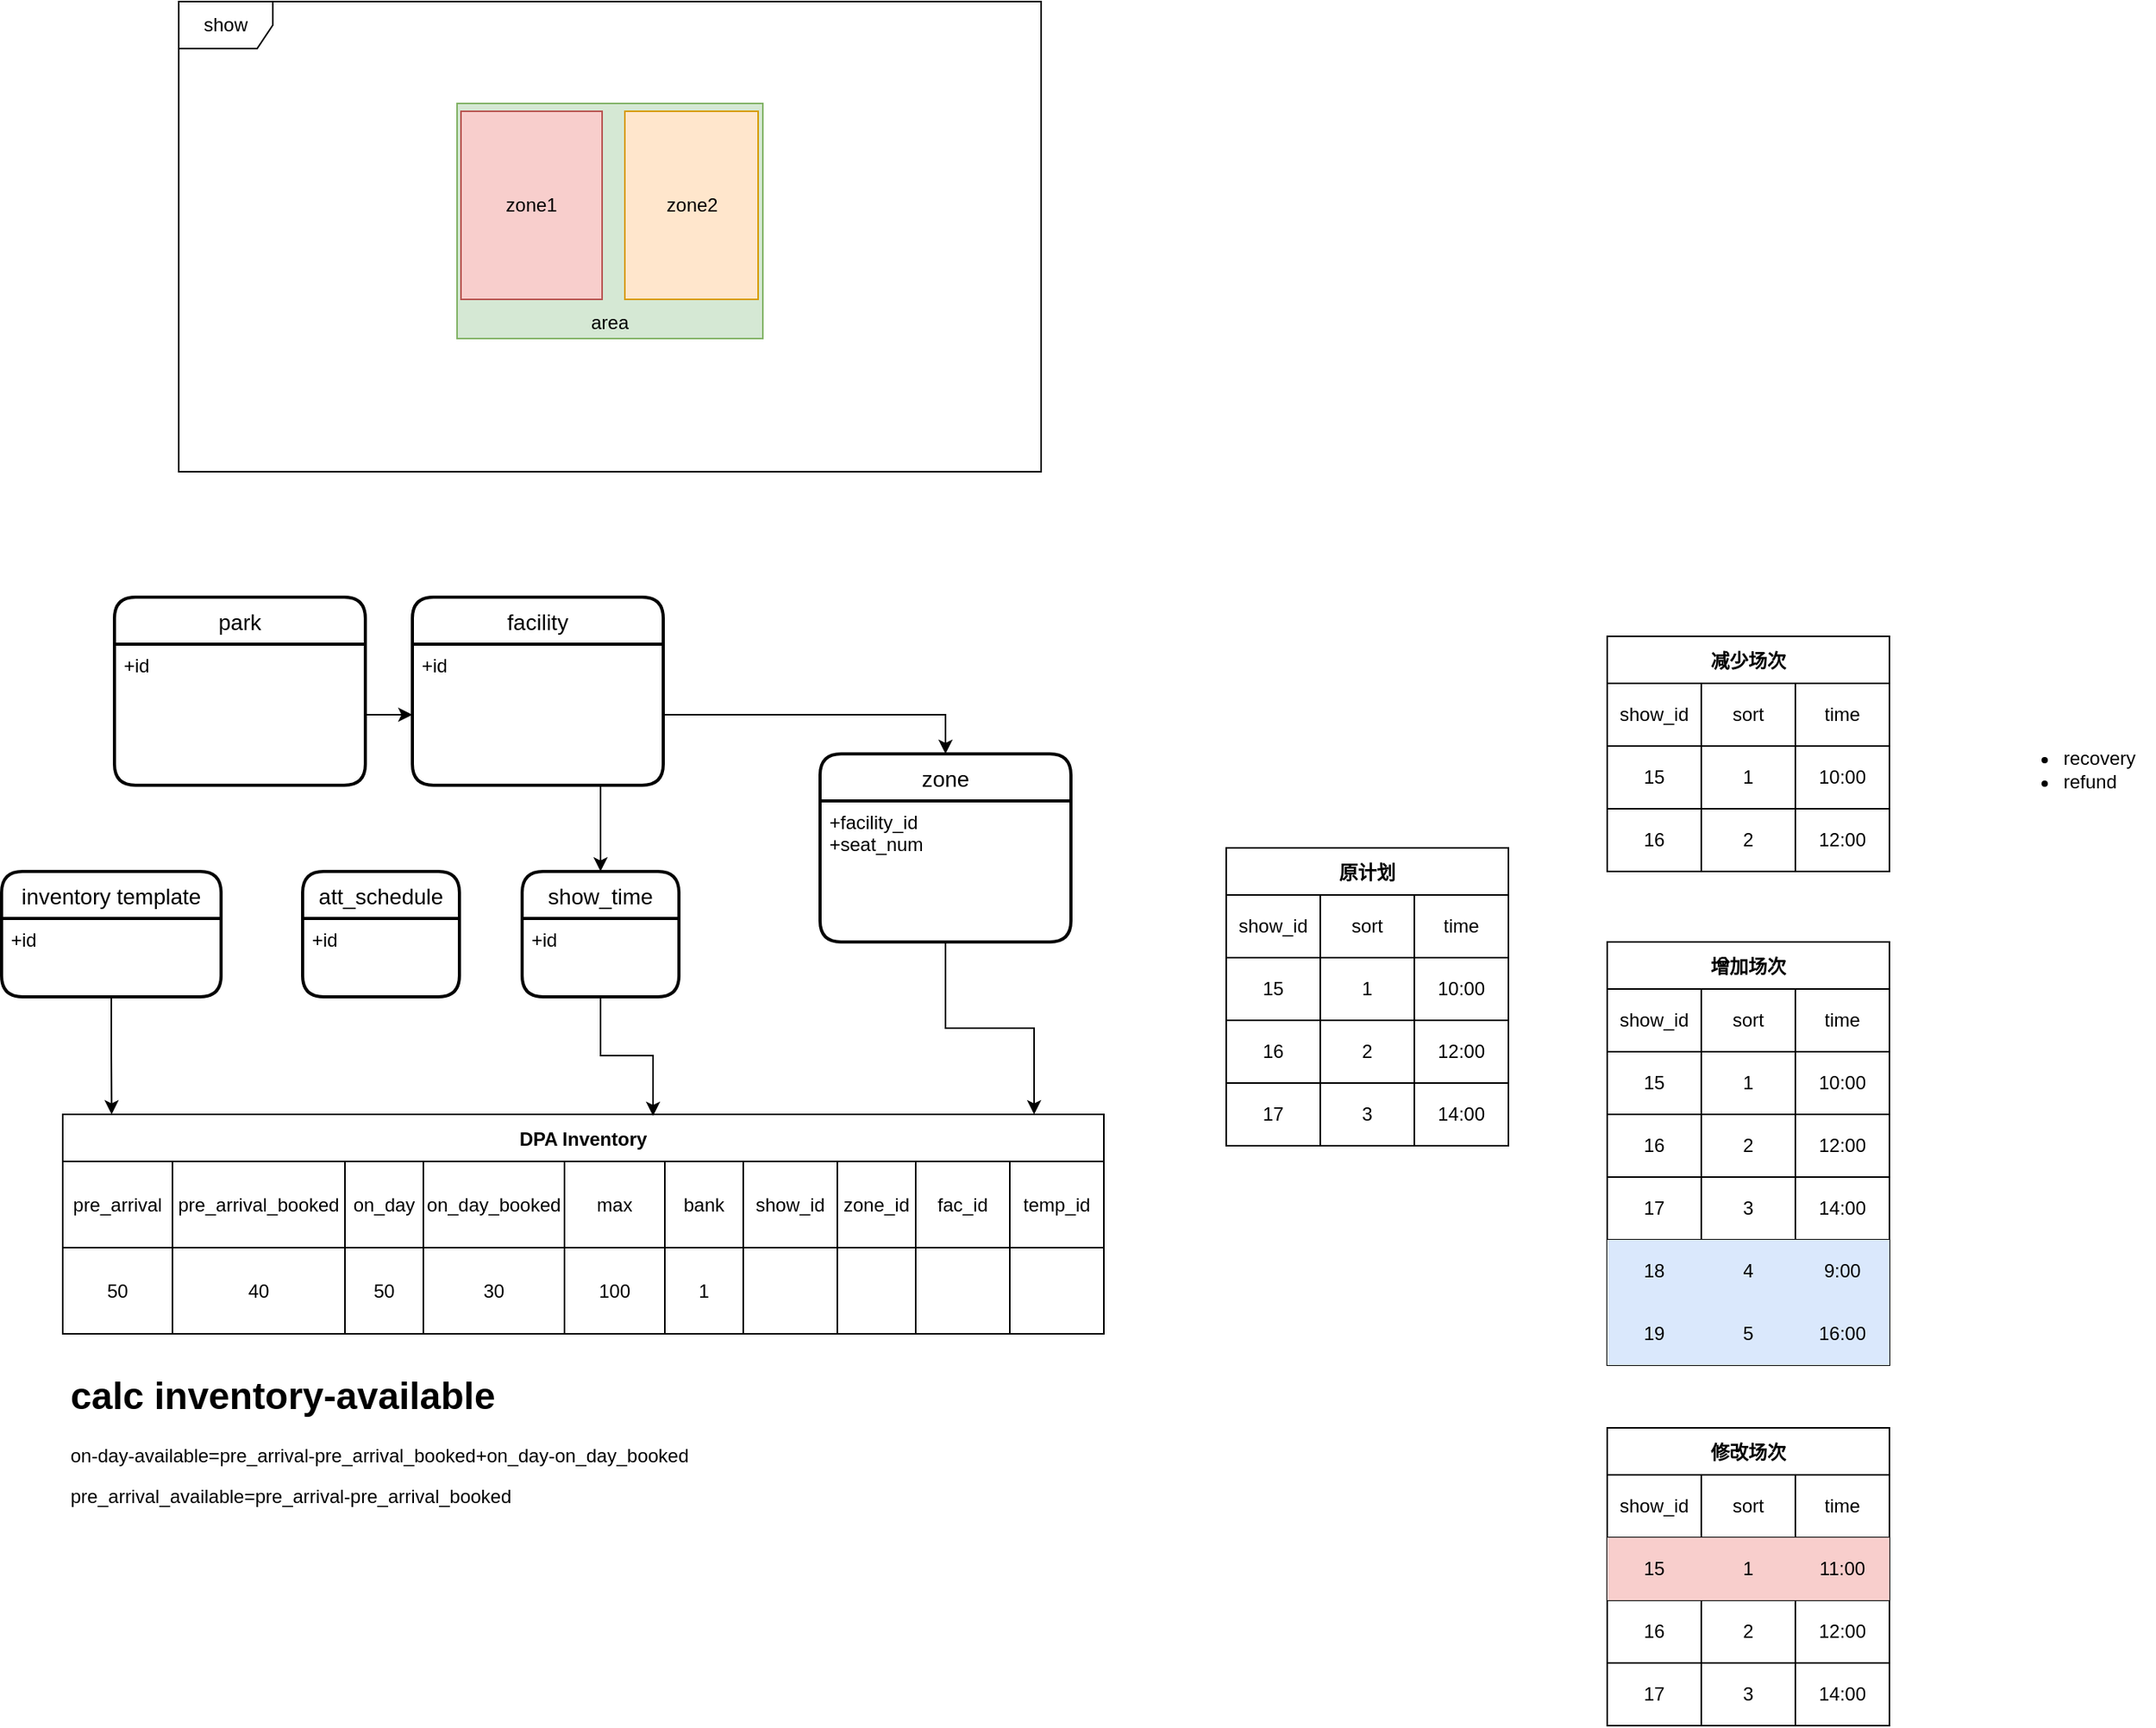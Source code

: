 <mxfile version="20.6.2" type="github">
  <diagram id="qnAYHWkGqjJaZW_h_Cl6" name="第 1 页">
    <mxGraphModel dx="1298" dy="724" grid="1" gridSize="10" guides="1" tooltips="1" connect="1" arrows="1" fold="1" page="1" pageScale="1" pageWidth="827" pageHeight="1169" math="0" shadow="0">
      <root>
        <mxCell id="0" />
        <mxCell id="1" parent="0" />
        <mxCell id="093m5_2xSW1rwAm4586A-8" value="show" style="shape=umlFrame;whiteSpace=wrap;html=1;" parent="1" vertex="1">
          <mxGeometry x="150" y="40" width="550" height="300" as="geometry" />
        </mxCell>
        <mxCell id="093m5_2xSW1rwAm4586A-12" value="" style="rounded=0;whiteSpace=wrap;html=1;fillColor=#d5e8d4;strokeColor=#82b366;" parent="1" vertex="1">
          <mxGeometry x="327.5" y="105" width="195" height="150" as="geometry" />
        </mxCell>
        <mxCell id="093m5_2xSW1rwAm4586A-13" value="zone1" style="rounded=0;whiteSpace=wrap;html=1;fillColor=#f8cecc;strokeColor=#b85450;" parent="1" vertex="1">
          <mxGeometry x="330" y="110" width="90" height="120" as="geometry" />
        </mxCell>
        <mxCell id="093m5_2xSW1rwAm4586A-14" value="zone2" style="rounded=0;whiteSpace=wrap;html=1;fillColor=#ffe6cc;strokeColor=#d79b00;" parent="1" vertex="1">
          <mxGeometry x="434.5" y="110" width="85" height="120" as="geometry" />
        </mxCell>
        <mxCell id="093m5_2xSW1rwAm4586A-15" value="area" style="text;html=1;strokeColor=none;fillColor=none;align=center;verticalAlign=middle;whiteSpace=wrap;rounded=0;" parent="1" vertex="1">
          <mxGeometry x="395" y="230" width="60" height="30" as="geometry" />
        </mxCell>
        <mxCell id="093m5_2xSW1rwAm4586A-16" value="zone" style="swimlane;childLayout=stackLayout;horizontal=1;startSize=30;horizontalStack=0;rounded=1;fontSize=14;fontStyle=0;strokeWidth=2;resizeParent=0;resizeLast=1;shadow=0;dashed=0;align=center;" parent="1" vertex="1">
          <mxGeometry x="559" y="520" width="160" height="120" as="geometry" />
        </mxCell>
        <mxCell id="093m5_2xSW1rwAm4586A-17" value="+facility_id&#xa;+seat_num" style="align=left;strokeColor=none;fillColor=none;spacingLeft=4;fontSize=12;verticalAlign=top;resizable=0;rotatable=0;part=1;" parent="093m5_2xSW1rwAm4586A-16" vertex="1">
          <mxGeometry y="30" width="160" height="90" as="geometry" />
        </mxCell>
        <mxCell id="093m5_2xSW1rwAm4586A-44" value="DPA Inventory" style="shape=table;startSize=30;container=1;collapsible=0;childLayout=tableLayout;fontStyle=1;align=center;" parent="1" vertex="1">
          <mxGeometry x="76" y="750" width="664" height="140" as="geometry" />
        </mxCell>
        <mxCell id="093m5_2xSW1rwAm4586A-45" value="" style="shape=tableRow;horizontal=0;startSize=0;swimlaneHead=0;swimlaneBody=0;top=0;left=0;bottom=0;right=0;collapsible=0;dropTarget=0;fillColor=none;points=[[0,0.5],[1,0.5]];portConstraint=eastwest;" parent="093m5_2xSW1rwAm4586A-44" vertex="1">
          <mxGeometry y="30" width="664" height="55" as="geometry" />
        </mxCell>
        <mxCell id="093m5_2xSW1rwAm4586A-46" value="pre_arrival" style="shape=partialRectangle;html=1;whiteSpace=wrap;connectable=0;fillColor=none;top=0;left=0;bottom=0;right=0;overflow=hidden;" parent="093m5_2xSW1rwAm4586A-45" vertex="1">
          <mxGeometry width="70" height="55" as="geometry">
            <mxRectangle width="70" height="55" as="alternateBounds" />
          </mxGeometry>
        </mxCell>
        <mxCell id="093m5_2xSW1rwAm4586A-74" value="pre_arrival_booked" style="shape=partialRectangle;html=1;whiteSpace=wrap;connectable=0;fillColor=none;top=0;left=0;bottom=0;right=0;overflow=hidden;" parent="093m5_2xSW1rwAm4586A-45" vertex="1">
          <mxGeometry x="70" width="110" height="55" as="geometry">
            <mxRectangle width="110" height="55" as="alternateBounds" />
          </mxGeometry>
        </mxCell>
        <mxCell id="093m5_2xSW1rwAm4586A-47" value="on_day" style="shape=partialRectangle;html=1;whiteSpace=wrap;connectable=0;fillColor=none;top=0;left=0;bottom=0;right=0;overflow=hidden;" parent="093m5_2xSW1rwAm4586A-45" vertex="1">
          <mxGeometry x="180" width="50" height="55" as="geometry">
            <mxRectangle width="50" height="55" as="alternateBounds" />
          </mxGeometry>
        </mxCell>
        <mxCell id="093m5_2xSW1rwAm4586A-76" value="on_day_booked" style="shape=partialRectangle;html=1;whiteSpace=wrap;connectable=0;fillColor=none;top=0;left=0;bottom=0;right=0;overflow=hidden;" parent="093m5_2xSW1rwAm4586A-45" vertex="1">
          <mxGeometry x="230" width="90" height="55" as="geometry">
            <mxRectangle width="90" height="55" as="alternateBounds" />
          </mxGeometry>
        </mxCell>
        <mxCell id="093m5_2xSW1rwAm4586A-78" value="max" style="shape=partialRectangle;html=1;whiteSpace=wrap;connectable=0;fillColor=none;top=0;left=0;bottom=0;right=0;overflow=hidden;" parent="093m5_2xSW1rwAm4586A-45" vertex="1">
          <mxGeometry x="320" width="64" height="55" as="geometry">
            <mxRectangle width="64" height="55" as="alternateBounds" />
          </mxGeometry>
        </mxCell>
        <mxCell id="093m5_2xSW1rwAm4586A-48" value="bank" style="shape=partialRectangle;html=1;whiteSpace=wrap;connectable=0;fillColor=none;top=0;left=0;bottom=0;right=0;overflow=hidden;" parent="093m5_2xSW1rwAm4586A-45" vertex="1">
          <mxGeometry x="384" width="50" height="55" as="geometry">
            <mxRectangle width="50" height="55" as="alternateBounds" />
          </mxGeometry>
        </mxCell>
        <mxCell id="3si14ry6umVApPdq2mn3-1" value="show_id" style="shape=partialRectangle;html=1;whiteSpace=wrap;connectable=0;fillColor=none;top=0;left=0;bottom=0;right=0;overflow=hidden;" vertex="1" parent="093m5_2xSW1rwAm4586A-45">
          <mxGeometry x="434" width="60" height="55" as="geometry">
            <mxRectangle width="60" height="55" as="alternateBounds" />
          </mxGeometry>
        </mxCell>
        <mxCell id="3si14ry6umVApPdq2mn3-3" value="zone_id" style="shape=partialRectangle;html=1;whiteSpace=wrap;connectable=0;fillColor=none;top=0;left=0;bottom=0;right=0;overflow=hidden;" vertex="1" parent="093m5_2xSW1rwAm4586A-45">
          <mxGeometry x="494" width="50" height="55" as="geometry">
            <mxRectangle width="50" height="55" as="alternateBounds" />
          </mxGeometry>
        </mxCell>
        <mxCell id="3si14ry6umVApPdq2mn3-9" value="fac_id" style="shape=partialRectangle;html=1;whiteSpace=wrap;connectable=0;fillColor=none;top=0;left=0;bottom=0;right=0;overflow=hidden;" vertex="1" parent="093m5_2xSW1rwAm4586A-45">
          <mxGeometry x="544" width="60" height="55" as="geometry">
            <mxRectangle width="60" height="55" as="alternateBounds" />
          </mxGeometry>
        </mxCell>
        <mxCell id="3si14ry6umVApPdq2mn3-13" value="temp_id" style="shape=partialRectangle;html=1;whiteSpace=wrap;connectable=0;fillColor=none;top=0;left=0;bottom=0;right=0;overflow=hidden;" vertex="1" parent="093m5_2xSW1rwAm4586A-45">
          <mxGeometry x="604" width="60" height="55" as="geometry">
            <mxRectangle width="60" height="55" as="alternateBounds" />
          </mxGeometry>
        </mxCell>
        <mxCell id="093m5_2xSW1rwAm4586A-49" value="" style="shape=tableRow;horizontal=0;startSize=0;swimlaneHead=0;swimlaneBody=0;top=0;left=0;bottom=0;right=0;collapsible=0;dropTarget=0;fillColor=none;points=[[0,0.5],[1,0.5]];portConstraint=eastwest;" parent="093m5_2xSW1rwAm4586A-44" vertex="1">
          <mxGeometry y="85" width="664" height="55" as="geometry" />
        </mxCell>
        <mxCell id="093m5_2xSW1rwAm4586A-50" value="50" style="shape=partialRectangle;html=1;whiteSpace=wrap;connectable=0;fillColor=none;top=0;left=0;bottom=0;right=0;overflow=hidden;" parent="093m5_2xSW1rwAm4586A-49" vertex="1">
          <mxGeometry width="70" height="55" as="geometry">
            <mxRectangle width="70" height="55" as="alternateBounds" />
          </mxGeometry>
        </mxCell>
        <mxCell id="093m5_2xSW1rwAm4586A-75" value="40" style="shape=partialRectangle;html=1;whiteSpace=wrap;connectable=0;fillColor=none;top=0;left=0;bottom=0;right=0;overflow=hidden;" parent="093m5_2xSW1rwAm4586A-49" vertex="1">
          <mxGeometry x="70" width="110" height="55" as="geometry">
            <mxRectangle width="110" height="55" as="alternateBounds" />
          </mxGeometry>
        </mxCell>
        <mxCell id="093m5_2xSW1rwAm4586A-51" value="50" style="shape=partialRectangle;html=1;whiteSpace=wrap;connectable=0;fillColor=none;top=0;left=0;bottom=0;right=0;overflow=hidden;" parent="093m5_2xSW1rwAm4586A-49" vertex="1">
          <mxGeometry x="180" width="50" height="55" as="geometry">
            <mxRectangle width="50" height="55" as="alternateBounds" />
          </mxGeometry>
        </mxCell>
        <mxCell id="093m5_2xSW1rwAm4586A-77" value="30" style="shape=partialRectangle;html=1;whiteSpace=wrap;connectable=0;fillColor=none;top=0;left=0;bottom=0;right=0;overflow=hidden;" parent="093m5_2xSW1rwAm4586A-49" vertex="1">
          <mxGeometry x="230" width="90" height="55" as="geometry">
            <mxRectangle width="90" height="55" as="alternateBounds" />
          </mxGeometry>
        </mxCell>
        <mxCell id="093m5_2xSW1rwAm4586A-79" value="100" style="shape=partialRectangle;html=1;whiteSpace=wrap;connectable=0;fillColor=none;top=0;left=0;bottom=0;right=0;overflow=hidden;" parent="093m5_2xSW1rwAm4586A-49" vertex="1">
          <mxGeometry x="320" width="64" height="55" as="geometry">
            <mxRectangle width="64" height="55" as="alternateBounds" />
          </mxGeometry>
        </mxCell>
        <mxCell id="093m5_2xSW1rwAm4586A-52" value="1" style="shape=partialRectangle;html=1;whiteSpace=wrap;connectable=0;fillColor=none;top=0;left=0;bottom=0;right=0;overflow=hidden;" parent="093m5_2xSW1rwAm4586A-49" vertex="1">
          <mxGeometry x="384" width="50" height="55" as="geometry">
            <mxRectangle width="50" height="55" as="alternateBounds" />
          </mxGeometry>
        </mxCell>
        <mxCell id="3si14ry6umVApPdq2mn3-2" style="shape=partialRectangle;html=1;whiteSpace=wrap;connectable=0;fillColor=none;top=0;left=0;bottom=0;right=0;overflow=hidden;" vertex="1" parent="093m5_2xSW1rwAm4586A-49">
          <mxGeometry x="434" width="60" height="55" as="geometry">
            <mxRectangle width="60" height="55" as="alternateBounds" />
          </mxGeometry>
        </mxCell>
        <mxCell id="3si14ry6umVApPdq2mn3-4" style="shape=partialRectangle;html=1;whiteSpace=wrap;connectable=0;fillColor=none;top=0;left=0;bottom=0;right=0;overflow=hidden;" vertex="1" parent="093m5_2xSW1rwAm4586A-49">
          <mxGeometry x="494" width="50" height="55" as="geometry">
            <mxRectangle width="50" height="55" as="alternateBounds" />
          </mxGeometry>
        </mxCell>
        <mxCell id="3si14ry6umVApPdq2mn3-10" style="shape=partialRectangle;html=1;whiteSpace=wrap;connectable=0;fillColor=none;top=0;left=0;bottom=0;right=0;overflow=hidden;" vertex="1" parent="093m5_2xSW1rwAm4586A-49">
          <mxGeometry x="544" width="60" height="55" as="geometry">
            <mxRectangle width="60" height="55" as="alternateBounds" />
          </mxGeometry>
        </mxCell>
        <mxCell id="3si14ry6umVApPdq2mn3-14" style="shape=partialRectangle;html=1;whiteSpace=wrap;connectable=0;fillColor=none;top=0;left=0;bottom=0;right=0;overflow=hidden;" vertex="1" parent="093m5_2xSW1rwAm4586A-49">
          <mxGeometry x="604" width="60" height="55" as="geometry">
            <mxRectangle width="60" height="55" as="alternateBounds" />
          </mxGeometry>
        </mxCell>
        <mxCell id="093m5_2xSW1rwAm4586A-80" value="&lt;h1&gt;calc inventory-available&lt;/h1&gt;&lt;p&gt;on-day-available=pre_arrival-pre_arrival_booked+on_day-on_day_booked&lt;/p&gt;&lt;p&gt;pre_arrival_available=pre_arrival-pre_arrival_booked&lt;/p&gt;" style="text;html=1;strokeColor=none;fillColor=none;spacing=5;spacingTop=-20;whiteSpace=wrap;overflow=hidden;rounded=0;" parent="1" vertex="1">
          <mxGeometry x="76" y="910" width="460" height="140" as="geometry" />
        </mxCell>
        <mxCell id="093m5_2xSW1rwAm4586A-83" value="facility" style="swimlane;childLayout=stackLayout;horizontal=1;startSize=30;horizontalStack=0;rounded=1;fontSize=14;fontStyle=0;strokeWidth=2;resizeParent=0;resizeLast=1;shadow=0;dashed=0;align=center;" parent="1" vertex="1">
          <mxGeometry x="299" y="420" width="160" height="120" as="geometry" />
        </mxCell>
        <mxCell id="093m5_2xSW1rwAm4586A-84" value="+id&#xa;" style="align=left;strokeColor=none;fillColor=none;spacingLeft=4;fontSize=12;verticalAlign=top;resizable=0;rotatable=0;part=1;" parent="093m5_2xSW1rwAm4586A-83" vertex="1">
          <mxGeometry y="30" width="160" height="90" as="geometry" />
        </mxCell>
        <mxCell id="093m5_2xSW1rwAm4586A-85" value="park" style="swimlane;childLayout=stackLayout;horizontal=1;startSize=30;horizontalStack=0;rounded=1;fontSize=14;fontStyle=0;strokeWidth=2;resizeParent=0;resizeLast=1;shadow=0;dashed=0;align=center;" parent="1" vertex="1">
          <mxGeometry x="109" y="420" width="160" height="120" as="geometry" />
        </mxCell>
        <mxCell id="093m5_2xSW1rwAm4586A-86" value="+id&#xa;" style="align=left;strokeColor=none;fillColor=none;spacingLeft=4;fontSize=12;verticalAlign=top;resizable=0;rotatable=0;part=1;" parent="093m5_2xSW1rwAm4586A-85" vertex="1">
          <mxGeometry y="30" width="160" height="90" as="geometry" />
        </mxCell>
        <mxCell id="093m5_2xSW1rwAm4586A-93" value="att_schedule" style="swimlane;childLayout=stackLayout;horizontal=1;startSize=30;horizontalStack=0;rounded=1;fontSize=14;fontStyle=0;strokeWidth=2;resizeParent=0;resizeLast=1;shadow=0;dashed=0;align=center;" parent="1" vertex="1">
          <mxGeometry x="229" y="595" width="100" height="80" as="geometry" />
        </mxCell>
        <mxCell id="093m5_2xSW1rwAm4586A-94" value="+id&#xa;" style="align=left;strokeColor=none;fillColor=none;spacingLeft=4;fontSize=12;verticalAlign=top;resizable=0;rotatable=0;part=1;" parent="093m5_2xSW1rwAm4586A-93" vertex="1">
          <mxGeometry y="30" width="100" height="50" as="geometry" />
        </mxCell>
        <mxCell id="093m5_2xSW1rwAm4586A-96" value="show_time" style="swimlane;childLayout=stackLayout;horizontal=1;startSize=30;horizontalStack=0;rounded=1;fontSize=14;fontStyle=0;strokeWidth=2;resizeParent=0;resizeLast=1;shadow=0;dashed=0;align=center;" parent="1" vertex="1">
          <mxGeometry x="369" y="595" width="100" height="80" as="geometry" />
        </mxCell>
        <mxCell id="093m5_2xSW1rwAm4586A-98" value="+id&#xa;" style="align=left;strokeColor=none;fillColor=none;spacingLeft=4;fontSize=12;verticalAlign=top;resizable=0;rotatable=0;part=1;" parent="093m5_2xSW1rwAm4586A-96" vertex="1">
          <mxGeometry y="30" width="100" height="50" as="geometry" />
        </mxCell>
        <mxCell id="093m5_2xSW1rwAm4586A-100" style="edgeStyle=orthogonalEdgeStyle;rounded=0;orthogonalLoop=1;jettySize=auto;html=1;exitX=1;exitY=0.5;exitDx=0;exitDy=0;entryX=0;entryY=0.5;entryDx=0;entryDy=0;" parent="1" source="093m5_2xSW1rwAm4586A-86" target="093m5_2xSW1rwAm4586A-84" edge="1">
          <mxGeometry relative="1" as="geometry" />
        </mxCell>
        <mxCell id="093m5_2xSW1rwAm4586A-101" style="edgeStyle=orthogonalEdgeStyle;rounded=0;orthogonalLoop=1;jettySize=auto;html=1;exitX=1;exitY=0.5;exitDx=0;exitDy=0;entryX=0.5;entryY=0;entryDx=0;entryDy=0;" parent="1" source="093m5_2xSW1rwAm4586A-84" target="093m5_2xSW1rwAm4586A-16" edge="1">
          <mxGeometry relative="1" as="geometry" />
        </mxCell>
        <mxCell id="093m5_2xSW1rwAm4586A-102" style="edgeStyle=orthogonalEdgeStyle;rounded=0;orthogonalLoop=1;jettySize=auto;html=1;exitX=0.75;exitY=1;exitDx=0;exitDy=0;entryX=0.5;entryY=0;entryDx=0;entryDy=0;" parent="1" source="093m5_2xSW1rwAm4586A-84" target="093m5_2xSW1rwAm4586A-96" edge="1">
          <mxGeometry relative="1" as="geometry" />
        </mxCell>
        <mxCell id="093m5_2xSW1rwAm4586A-105" value="inventory template" style="swimlane;childLayout=stackLayout;horizontal=1;startSize=30;horizontalStack=0;rounded=1;fontSize=14;fontStyle=0;strokeWidth=2;resizeParent=0;resizeLast=1;shadow=0;dashed=0;align=center;" parent="1" vertex="1">
          <mxGeometry x="37" y="595" width="140" height="80" as="geometry" />
        </mxCell>
        <mxCell id="093m5_2xSW1rwAm4586A-106" value="+id&#xa;" style="align=left;strokeColor=none;fillColor=none;spacingLeft=4;fontSize=12;verticalAlign=top;resizable=0;rotatable=0;part=1;" parent="093m5_2xSW1rwAm4586A-105" vertex="1">
          <mxGeometry y="30" width="140" height="50" as="geometry" />
        </mxCell>
        <mxCell id="3si14ry6umVApPdq2mn3-6" style="edgeStyle=orthogonalEdgeStyle;rounded=0;orthogonalLoop=1;jettySize=auto;html=1;exitX=0.5;exitY=1;exitDx=0;exitDy=0;entryX=0.047;entryY=0;entryDx=0;entryDy=0;entryPerimeter=0;" edge="1" parent="1" source="093m5_2xSW1rwAm4586A-106" target="093m5_2xSW1rwAm4586A-44">
          <mxGeometry relative="1" as="geometry" />
        </mxCell>
        <mxCell id="3si14ry6umVApPdq2mn3-7" style="edgeStyle=orthogonalEdgeStyle;rounded=0;orthogonalLoop=1;jettySize=auto;html=1;exitX=0.5;exitY=1;exitDx=0;exitDy=0;entryX=0.567;entryY=0.007;entryDx=0;entryDy=0;entryPerimeter=0;" edge="1" parent="1" source="093m5_2xSW1rwAm4586A-98" target="093m5_2xSW1rwAm4586A-44">
          <mxGeometry relative="1" as="geometry" />
        </mxCell>
        <mxCell id="3si14ry6umVApPdq2mn3-8" style="edgeStyle=orthogonalEdgeStyle;rounded=0;orthogonalLoop=1;jettySize=auto;html=1;exitX=0.5;exitY=1;exitDx=0;exitDy=0;entryX=0.933;entryY=0;entryDx=0;entryDy=0;entryPerimeter=0;" edge="1" parent="1" source="093m5_2xSW1rwAm4586A-17" target="093m5_2xSW1rwAm4586A-44">
          <mxGeometry relative="1" as="geometry" />
        </mxCell>
        <mxCell id="3si14ry6umVApPdq2mn3-32" value="原计划" style="shape=table;startSize=30;container=1;collapsible=0;childLayout=tableLayout;fontStyle=1;align=center;" vertex="1" parent="1">
          <mxGeometry x="818" y="580" width="180" height="190" as="geometry" />
        </mxCell>
        <mxCell id="3si14ry6umVApPdq2mn3-33" value="" style="shape=tableRow;horizontal=0;startSize=0;swimlaneHead=0;swimlaneBody=0;top=0;left=0;bottom=0;right=0;collapsible=0;dropTarget=0;fillColor=none;points=[[0,0.5],[1,0.5]];portConstraint=eastwest;" vertex="1" parent="3si14ry6umVApPdq2mn3-32">
          <mxGeometry y="30" width="180" height="40" as="geometry" />
        </mxCell>
        <mxCell id="3si14ry6umVApPdq2mn3-45" value="show_id" style="shape=partialRectangle;html=1;whiteSpace=wrap;connectable=0;fillColor=none;top=0;left=0;bottom=0;right=0;overflow=hidden;" vertex="1" parent="3si14ry6umVApPdq2mn3-33">
          <mxGeometry width="60" height="40" as="geometry">
            <mxRectangle width="60" height="40" as="alternateBounds" />
          </mxGeometry>
        </mxCell>
        <mxCell id="3si14ry6umVApPdq2mn3-34" value="sort" style="shape=partialRectangle;html=1;whiteSpace=wrap;connectable=0;fillColor=none;top=0;left=0;bottom=0;right=0;overflow=hidden;" vertex="1" parent="3si14ry6umVApPdq2mn3-33">
          <mxGeometry x="60" width="60" height="40" as="geometry">
            <mxRectangle width="60" height="40" as="alternateBounds" />
          </mxGeometry>
        </mxCell>
        <mxCell id="3si14ry6umVApPdq2mn3-35" value="time" style="shape=partialRectangle;html=1;whiteSpace=wrap;connectable=0;fillColor=none;top=0;left=0;bottom=0;right=0;overflow=hidden;" vertex="1" parent="3si14ry6umVApPdq2mn3-33">
          <mxGeometry x="120" width="60" height="40" as="geometry">
            <mxRectangle width="60" height="40" as="alternateBounds" />
          </mxGeometry>
        </mxCell>
        <mxCell id="3si14ry6umVApPdq2mn3-37" value="" style="shape=tableRow;horizontal=0;startSize=0;swimlaneHead=0;swimlaneBody=0;top=0;left=0;bottom=0;right=0;collapsible=0;dropTarget=0;fillColor=none;points=[[0,0.5],[1,0.5]];portConstraint=eastwest;" vertex="1" parent="3si14ry6umVApPdq2mn3-32">
          <mxGeometry y="70" width="180" height="40" as="geometry" />
        </mxCell>
        <mxCell id="3si14ry6umVApPdq2mn3-46" value="15" style="shape=partialRectangle;html=1;whiteSpace=wrap;connectable=0;fillColor=none;top=0;left=0;bottom=0;right=0;overflow=hidden;" vertex="1" parent="3si14ry6umVApPdq2mn3-37">
          <mxGeometry width="60" height="40" as="geometry">
            <mxRectangle width="60" height="40" as="alternateBounds" />
          </mxGeometry>
        </mxCell>
        <mxCell id="3si14ry6umVApPdq2mn3-38" value="1" style="shape=partialRectangle;html=1;whiteSpace=wrap;connectable=0;fillColor=none;top=0;left=0;bottom=0;right=0;overflow=hidden;" vertex="1" parent="3si14ry6umVApPdq2mn3-37">
          <mxGeometry x="60" width="60" height="40" as="geometry">
            <mxRectangle width="60" height="40" as="alternateBounds" />
          </mxGeometry>
        </mxCell>
        <mxCell id="3si14ry6umVApPdq2mn3-39" value="10:00" style="shape=partialRectangle;html=1;whiteSpace=wrap;connectable=0;fillColor=none;top=0;left=0;bottom=0;right=0;overflow=hidden;" vertex="1" parent="3si14ry6umVApPdq2mn3-37">
          <mxGeometry x="120" width="60" height="40" as="geometry">
            <mxRectangle width="60" height="40" as="alternateBounds" />
          </mxGeometry>
        </mxCell>
        <mxCell id="3si14ry6umVApPdq2mn3-41" value="" style="shape=tableRow;horizontal=0;startSize=0;swimlaneHead=0;swimlaneBody=0;top=0;left=0;bottom=0;right=0;collapsible=0;dropTarget=0;fillColor=none;points=[[0,0.5],[1,0.5]];portConstraint=eastwest;" vertex="1" parent="3si14ry6umVApPdq2mn3-32">
          <mxGeometry y="110" width="180" height="40" as="geometry" />
        </mxCell>
        <mxCell id="3si14ry6umVApPdq2mn3-47" value="16" style="shape=partialRectangle;html=1;whiteSpace=wrap;connectable=0;fillColor=none;top=0;left=0;bottom=0;right=0;overflow=hidden;" vertex="1" parent="3si14ry6umVApPdq2mn3-41">
          <mxGeometry width="60" height="40" as="geometry">
            <mxRectangle width="60" height="40" as="alternateBounds" />
          </mxGeometry>
        </mxCell>
        <mxCell id="3si14ry6umVApPdq2mn3-42" value="2" style="shape=partialRectangle;html=1;whiteSpace=wrap;connectable=0;fillColor=none;top=0;left=0;bottom=0;right=0;overflow=hidden;" vertex="1" parent="3si14ry6umVApPdq2mn3-41">
          <mxGeometry x="60" width="60" height="40" as="geometry">
            <mxRectangle width="60" height="40" as="alternateBounds" />
          </mxGeometry>
        </mxCell>
        <mxCell id="3si14ry6umVApPdq2mn3-43" value="12:00" style="shape=partialRectangle;html=1;whiteSpace=wrap;connectable=0;fillColor=none;top=0;left=0;bottom=0;right=0;overflow=hidden;" vertex="1" parent="3si14ry6umVApPdq2mn3-41">
          <mxGeometry x="120" width="60" height="40" as="geometry">
            <mxRectangle width="60" height="40" as="alternateBounds" />
          </mxGeometry>
        </mxCell>
        <mxCell id="3si14ry6umVApPdq2mn3-48" style="shape=tableRow;horizontal=0;startSize=0;swimlaneHead=0;swimlaneBody=0;top=0;left=0;bottom=0;right=0;collapsible=0;dropTarget=0;fillColor=none;points=[[0,0.5],[1,0.5]];portConstraint=eastwest;" vertex="1" parent="3si14ry6umVApPdq2mn3-32">
          <mxGeometry y="150" width="180" height="40" as="geometry" />
        </mxCell>
        <mxCell id="3si14ry6umVApPdq2mn3-49" value="17" style="shape=partialRectangle;html=1;whiteSpace=wrap;connectable=0;fillColor=none;top=0;left=0;bottom=0;right=0;overflow=hidden;" vertex="1" parent="3si14ry6umVApPdq2mn3-48">
          <mxGeometry width="60" height="40" as="geometry">
            <mxRectangle width="60" height="40" as="alternateBounds" />
          </mxGeometry>
        </mxCell>
        <mxCell id="3si14ry6umVApPdq2mn3-50" value="3" style="shape=partialRectangle;html=1;whiteSpace=wrap;connectable=0;fillColor=none;top=0;left=0;bottom=0;right=0;overflow=hidden;" vertex="1" parent="3si14ry6umVApPdq2mn3-48">
          <mxGeometry x="60" width="60" height="40" as="geometry">
            <mxRectangle width="60" height="40" as="alternateBounds" />
          </mxGeometry>
        </mxCell>
        <mxCell id="3si14ry6umVApPdq2mn3-51" value="14:00" style="shape=partialRectangle;html=1;whiteSpace=wrap;connectable=0;fillColor=none;top=0;left=0;bottom=0;right=0;overflow=hidden;" vertex="1" parent="3si14ry6umVApPdq2mn3-48">
          <mxGeometry x="120" width="60" height="40" as="geometry">
            <mxRectangle width="60" height="40" as="alternateBounds" />
          </mxGeometry>
        </mxCell>
        <mxCell id="3si14ry6umVApPdq2mn3-52" value="减少场次" style="shape=table;startSize=30;container=1;collapsible=0;childLayout=tableLayout;fontStyle=1;align=center;" vertex="1" parent="1">
          <mxGeometry x="1061" y="445" width="180" height="150" as="geometry" />
        </mxCell>
        <mxCell id="3si14ry6umVApPdq2mn3-53" value="" style="shape=tableRow;horizontal=0;startSize=0;swimlaneHead=0;swimlaneBody=0;top=0;left=0;bottom=0;right=0;collapsible=0;dropTarget=0;fillColor=none;points=[[0,0.5],[1,0.5]];portConstraint=eastwest;" vertex="1" parent="3si14ry6umVApPdq2mn3-52">
          <mxGeometry y="30" width="180" height="40" as="geometry" />
        </mxCell>
        <mxCell id="3si14ry6umVApPdq2mn3-54" value="show_id" style="shape=partialRectangle;html=1;whiteSpace=wrap;connectable=0;fillColor=none;top=0;left=0;bottom=0;right=0;overflow=hidden;" vertex="1" parent="3si14ry6umVApPdq2mn3-53">
          <mxGeometry width="60" height="40" as="geometry">
            <mxRectangle width="60" height="40" as="alternateBounds" />
          </mxGeometry>
        </mxCell>
        <mxCell id="3si14ry6umVApPdq2mn3-55" value="sort" style="shape=partialRectangle;html=1;whiteSpace=wrap;connectable=0;fillColor=none;top=0;left=0;bottom=0;right=0;overflow=hidden;" vertex="1" parent="3si14ry6umVApPdq2mn3-53">
          <mxGeometry x="60" width="60" height="40" as="geometry">
            <mxRectangle width="60" height="40" as="alternateBounds" />
          </mxGeometry>
        </mxCell>
        <mxCell id="3si14ry6umVApPdq2mn3-56" value="time" style="shape=partialRectangle;html=1;whiteSpace=wrap;connectable=0;fillColor=none;top=0;left=0;bottom=0;right=0;overflow=hidden;" vertex="1" parent="3si14ry6umVApPdq2mn3-53">
          <mxGeometry x="120" width="60" height="40" as="geometry">
            <mxRectangle width="60" height="40" as="alternateBounds" />
          </mxGeometry>
        </mxCell>
        <mxCell id="3si14ry6umVApPdq2mn3-57" value="" style="shape=tableRow;horizontal=0;startSize=0;swimlaneHead=0;swimlaneBody=0;top=0;left=0;bottom=0;right=0;collapsible=0;dropTarget=0;fillColor=none;points=[[0,0.5],[1,0.5]];portConstraint=eastwest;" vertex="1" parent="3si14ry6umVApPdq2mn3-52">
          <mxGeometry y="70" width="180" height="40" as="geometry" />
        </mxCell>
        <mxCell id="3si14ry6umVApPdq2mn3-58" value="15" style="shape=partialRectangle;html=1;whiteSpace=wrap;connectable=0;fillColor=none;top=0;left=0;bottom=0;right=0;overflow=hidden;" vertex="1" parent="3si14ry6umVApPdq2mn3-57">
          <mxGeometry width="60" height="40" as="geometry">
            <mxRectangle width="60" height="40" as="alternateBounds" />
          </mxGeometry>
        </mxCell>
        <mxCell id="3si14ry6umVApPdq2mn3-59" value="1" style="shape=partialRectangle;html=1;whiteSpace=wrap;connectable=0;fillColor=none;top=0;left=0;bottom=0;right=0;overflow=hidden;" vertex="1" parent="3si14ry6umVApPdq2mn3-57">
          <mxGeometry x="60" width="60" height="40" as="geometry">
            <mxRectangle width="60" height="40" as="alternateBounds" />
          </mxGeometry>
        </mxCell>
        <mxCell id="3si14ry6umVApPdq2mn3-60" value="10:00" style="shape=partialRectangle;html=1;whiteSpace=wrap;connectable=0;fillColor=none;top=0;left=0;bottom=0;right=0;overflow=hidden;" vertex="1" parent="3si14ry6umVApPdq2mn3-57">
          <mxGeometry x="120" width="60" height="40" as="geometry">
            <mxRectangle width="60" height="40" as="alternateBounds" />
          </mxGeometry>
        </mxCell>
        <mxCell id="3si14ry6umVApPdq2mn3-61" value="" style="shape=tableRow;horizontal=0;startSize=0;swimlaneHead=0;swimlaneBody=0;top=0;left=0;bottom=0;right=0;collapsible=0;dropTarget=0;fillColor=none;points=[[0,0.5],[1,0.5]];portConstraint=eastwest;" vertex="1" parent="3si14ry6umVApPdq2mn3-52">
          <mxGeometry y="110" width="180" height="40" as="geometry" />
        </mxCell>
        <mxCell id="3si14ry6umVApPdq2mn3-62" value="16" style="shape=partialRectangle;html=1;whiteSpace=wrap;connectable=0;fillColor=none;top=0;left=0;bottom=0;right=0;overflow=hidden;" vertex="1" parent="3si14ry6umVApPdq2mn3-61">
          <mxGeometry width="60" height="40" as="geometry">
            <mxRectangle width="60" height="40" as="alternateBounds" />
          </mxGeometry>
        </mxCell>
        <mxCell id="3si14ry6umVApPdq2mn3-63" value="2" style="shape=partialRectangle;html=1;whiteSpace=wrap;connectable=0;fillColor=none;top=0;left=0;bottom=0;right=0;overflow=hidden;" vertex="1" parent="3si14ry6umVApPdq2mn3-61">
          <mxGeometry x="60" width="60" height="40" as="geometry">
            <mxRectangle width="60" height="40" as="alternateBounds" />
          </mxGeometry>
        </mxCell>
        <mxCell id="3si14ry6umVApPdq2mn3-64" value="12:00" style="shape=partialRectangle;html=1;whiteSpace=wrap;connectable=0;fillColor=none;top=0;left=0;bottom=0;right=0;overflow=hidden;" vertex="1" parent="3si14ry6umVApPdq2mn3-61">
          <mxGeometry x="120" width="60" height="40" as="geometry">
            <mxRectangle width="60" height="40" as="alternateBounds" />
          </mxGeometry>
        </mxCell>
        <mxCell id="3si14ry6umVApPdq2mn3-69" value="增加场次" style="shape=table;startSize=30;container=1;collapsible=0;childLayout=tableLayout;fontStyle=1;align=center;" vertex="1" parent="1">
          <mxGeometry x="1061" y="640" width="180" height="270" as="geometry" />
        </mxCell>
        <mxCell id="3si14ry6umVApPdq2mn3-70" value="" style="shape=tableRow;horizontal=0;startSize=0;swimlaneHead=0;swimlaneBody=0;top=0;left=0;bottom=0;right=0;collapsible=0;dropTarget=0;fillColor=none;points=[[0,0.5],[1,0.5]];portConstraint=eastwest;" vertex="1" parent="3si14ry6umVApPdq2mn3-69">
          <mxGeometry y="30" width="180" height="40" as="geometry" />
        </mxCell>
        <mxCell id="3si14ry6umVApPdq2mn3-71" value="show_id" style="shape=partialRectangle;html=1;whiteSpace=wrap;connectable=0;fillColor=none;top=0;left=0;bottom=0;right=0;overflow=hidden;" vertex="1" parent="3si14ry6umVApPdq2mn3-70">
          <mxGeometry width="60" height="40" as="geometry">
            <mxRectangle width="60" height="40" as="alternateBounds" />
          </mxGeometry>
        </mxCell>
        <mxCell id="3si14ry6umVApPdq2mn3-72" value="sort" style="shape=partialRectangle;html=1;whiteSpace=wrap;connectable=0;fillColor=none;top=0;left=0;bottom=0;right=0;overflow=hidden;" vertex="1" parent="3si14ry6umVApPdq2mn3-70">
          <mxGeometry x="60" width="60" height="40" as="geometry">
            <mxRectangle width="60" height="40" as="alternateBounds" />
          </mxGeometry>
        </mxCell>
        <mxCell id="3si14ry6umVApPdq2mn3-73" value="time" style="shape=partialRectangle;html=1;whiteSpace=wrap;connectable=0;fillColor=none;top=0;left=0;bottom=0;right=0;overflow=hidden;" vertex="1" parent="3si14ry6umVApPdq2mn3-70">
          <mxGeometry x="120" width="60" height="40" as="geometry">
            <mxRectangle width="60" height="40" as="alternateBounds" />
          </mxGeometry>
        </mxCell>
        <mxCell id="3si14ry6umVApPdq2mn3-74" value="" style="shape=tableRow;horizontal=0;startSize=0;swimlaneHead=0;swimlaneBody=0;top=0;left=0;bottom=0;right=0;collapsible=0;dropTarget=0;fillColor=none;points=[[0,0.5],[1,0.5]];portConstraint=eastwest;" vertex="1" parent="3si14ry6umVApPdq2mn3-69">
          <mxGeometry y="70" width="180" height="40" as="geometry" />
        </mxCell>
        <mxCell id="3si14ry6umVApPdq2mn3-75" value="15" style="shape=partialRectangle;html=1;whiteSpace=wrap;connectable=0;fillColor=none;top=0;left=0;bottom=0;right=0;overflow=hidden;" vertex="1" parent="3si14ry6umVApPdq2mn3-74">
          <mxGeometry width="60" height="40" as="geometry">
            <mxRectangle width="60" height="40" as="alternateBounds" />
          </mxGeometry>
        </mxCell>
        <mxCell id="3si14ry6umVApPdq2mn3-76" value="1" style="shape=partialRectangle;html=1;whiteSpace=wrap;connectable=0;fillColor=none;top=0;left=0;bottom=0;right=0;overflow=hidden;" vertex="1" parent="3si14ry6umVApPdq2mn3-74">
          <mxGeometry x="60" width="60" height="40" as="geometry">
            <mxRectangle width="60" height="40" as="alternateBounds" />
          </mxGeometry>
        </mxCell>
        <mxCell id="3si14ry6umVApPdq2mn3-77" value="10:00" style="shape=partialRectangle;html=1;whiteSpace=wrap;connectable=0;fillColor=none;top=0;left=0;bottom=0;right=0;overflow=hidden;" vertex="1" parent="3si14ry6umVApPdq2mn3-74">
          <mxGeometry x="120" width="60" height="40" as="geometry">
            <mxRectangle width="60" height="40" as="alternateBounds" />
          </mxGeometry>
        </mxCell>
        <mxCell id="3si14ry6umVApPdq2mn3-78" value="" style="shape=tableRow;horizontal=0;startSize=0;swimlaneHead=0;swimlaneBody=0;top=0;left=0;bottom=0;right=0;collapsible=0;dropTarget=0;fillColor=none;points=[[0,0.5],[1,0.5]];portConstraint=eastwest;" vertex="1" parent="3si14ry6umVApPdq2mn3-69">
          <mxGeometry y="110" width="180" height="40" as="geometry" />
        </mxCell>
        <mxCell id="3si14ry6umVApPdq2mn3-79" value="16" style="shape=partialRectangle;html=1;whiteSpace=wrap;connectable=0;fillColor=none;top=0;left=0;bottom=0;right=0;overflow=hidden;" vertex="1" parent="3si14ry6umVApPdq2mn3-78">
          <mxGeometry width="60" height="40" as="geometry">
            <mxRectangle width="60" height="40" as="alternateBounds" />
          </mxGeometry>
        </mxCell>
        <mxCell id="3si14ry6umVApPdq2mn3-80" value="2" style="shape=partialRectangle;html=1;whiteSpace=wrap;connectable=0;fillColor=none;top=0;left=0;bottom=0;right=0;overflow=hidden;" vertex="1" parent="3si14ry6umVApPdq2mn3-78">
          <mxGeometry x="60" width="60" height="40" as="geometry">
            <mxRectangle width="60" height="40" as="alternateBounds" />
          </mxGeometry>
        </mxCell>
        <mxCell id="3si14ry6umVApPdq2mn3-81" value="12:00" style="shape=partialRectangle;html=1;whiteSpace=wrap;connectable=0;fillColor=none;top=0;left=0;bottom=0;right=0;overflow=hidden;" vertex="1" parent="3si14ry6umVApPdq2mn3-78">
          <mxGeometry x="120" width="60" height="40" as="geometry">
            <mxRectangle width="60" height="40" as="alternateBounds" />
          </mxGeometry>
        </mxCell>
        <mxCell id="3si14ry6umVApPdq2mn3-82" style="shape=tableRow;horizontal=0;startSize=0;swimlaneHead=0;swimlaneBody=0;top=0;left=0;bottom=0;right=0;collapsible=0;dropTarget=0;fillColor=none;points=[[0,0.5],[1,0.5]];portConstraint=eastwest;" vertex="1" parent="3si14ry6umVApPdq2mn3-69">
          <mxGeometry y="150" width="180" height="40" as="geometry" />
        </mxCell>
        <mxCell id="3si14ry6umVApPdq2mn3-83" value="17" style="shape=partialRectangle;html=1;whiteSpace=wrap;connectable=0;fillColor=none;top=0;left=0;bottom=0;right=0;overflow=hidden;" vertex="1" parent="3si14ry6umVApPdq2mn3-82">
          <mxGeometry width="60" height="40" as="geometry">
            <mxRectangle width="60" height="40" as="alternateBounds" />
          </mxGeometry>
        </mxCell>
        <mxCell id="3si14ry6umVApPdq2mn3-84" value="3" style="shape=partialRectangle;html=1;whiteSpace=wrap;connectable=0;fillColor=none;top=0;left=0;bottom=0;right=0;overflow=hidden;" vertex="1" parent="3si14ry6umVApPdq2mn3-82">
          <mxGeometry x="60" width="60" height="40" as="geometry">
            <mxRectangle width="60" height="40" as="alternateBounds" />
          </mxGeometry>
        </mxCell>
        <mxCell id="3si14ry6umVApPdq2mn3-85" value="14:00" style="shape=partialRectangle;html=1;whiteSpace=wrap;connectable=0;fillColor=none;top=0;left=0;bottom=0;right=0;overflow=hidden;" vertex="1" parent="3si14ry6umVApPdq2mn3-82">
          <mxGeometry x="120" width="60" height="40" as="geometry">
            <mxRectangle width="60" height="40" as="alternateBounds" />
          </mxGeometry>
        </mxCell>
        <mxCell id="3si14ry6umVApPdq2mn3-86" style="shape=tableRow;horizontal=0;startSize=0;swimlaneHead=0;swimlaneBody=0;top=0;left=0;bottom=0;right=0;collapsible=0;dropTarget=0;fillColor=none;points=[[0,0.5],[1,0.5]];portConstraint=eastwest;" vertex="1" parent="3si14ry6umVApPdq2mn3-69">
          <mxGeometry y="190" width="180" height="40" as="geometry" />
        </mxCell>
        <mxCell id="3si14ry6umVApPdq2mn3-87" value="18" style="shape=partialRectangle;html=1;whiteSpace=wrap;connectable=0;fillColor=#dae8fc;top=0;left=0;bottom=0;right=0;overflow=hidden;strokeColor=#6c8ebf;" vertex="1" parent="3si14ry6umVApPdq2mn3-86">
          <mxGeometry width="60" height="40" as="geometry">
            <mxRectangle width="60" height="40" as="alternateBounds" />
          </mxGeometry>
        </mxCell>
        <mxCell id="3si14ry6umVApPdq2mn3-88" value="4" style="shape=partialRectangle;html=1;whiteSpace=wrap;connectable=0;fillColor=#dae8fc;top=0;left=0;bottom=0;right=0;overflow=hidden;strokeColor=#6c8ebf;" vertex="1" parent="3si14ry6umVApPdq2mn3-86">
          <mxGeometry x="60" width="60" height="40" as="geometry">
            <mxRectangle width="60" height="40" as="alternateBounds" />
          </mxGeometry>
        </mxCell>
        <mxCell id="3si14ry6umVApPdq2mn3-89" value="9:00" style="shape=partialRectangle;html=1;whiteSpace=wrap;connectable=0;fillColor=#dae8fc;top=0;left=0;bottom=0;right=0;overflow=hidden;strokeColor=#6c8ebf;" vertex="1" parent="3si14ry6umVApPdq2mn3-86">
          <mxGeometry x="120" width="60" height="40" as="geometry">
            <mxRectangle width="60" height="40" as="alternateBounds" />
          </mxGeometry>
        </mxCell>
        <mxCell id="3si14ry6umVApPdq2mn3-90" style="shape=tableRow;horizontal=0;startSize=0;swimlaneHead=0;swimlaneBody=0;top=0;left=0;bottom=0;right=0;collapsible=0;dropTarget=0;fillColor=none;points=[[0,0.5],[1,0.5]];portConstraint=eastwest;" vertex="1" parent="3si14ry6umVApPdq2mn3-69">
          <mxGeometry y="230" width="180" height="40" as="geometry" />
        </mxCell>
        <mxCell id="3si14ry6umVApPdq2mn3-91" value="19" style="shape=partialRectangle;html=1;whiteSpace=wrap;connectable=0;fillColor=#dae8fc;top=0;left=0;bottom=0;right=0;overflow=hidden;strokeColor=#6c8ebf;" vertex="1" parent="3si14ry6umVApPdq2mn3-90">
          <mxGeometry width="60" height="40" as="geometry">
            <mxRectangle width="60" height="40" as="alternateBounds" />
          </mxGeometry>
        </mxCell>
        <mxCell id="3si14ry6umVApPdq2mn3-92" value="5" style="shape=partialRectangle;html=1;whiteSpace=wrap;connectable=0;fillColor=#dae8fc;top=0;left=0;bottom=0;right=0;overflow=hidden;strokeColor=#6c8ebf;" vertex="1" parent="3si14ry6umVApPdq2mn3-90">
          <mxGeometry x="60" width="60" height="40" as="geometry">
            <mxRectangle width="60" height="40" as="alternateBounds" />
          </mxGeometry>
        </mxCell>
        <mxCell id="3si14ry6umVApPdq2mn3-93" value="16:00" style="shape=partialRectangle;html=1;whiteSpace=wrap;connectable=0;fillColor=#dae8fc;top=0;left=0;bottom=0;right=0;overflow=hidden;strokeColor=#6c8ebf;" vertex="1" parent="3si14ry6umVApPdq2mn3-90">
          <mxGeometry x="120" width="60" height="40" as="geometry">
            <mxRectangle width="60" height="40" as="alternateBounds" />
          </mxGeometry>
        </mxCell>
        <mxCell id="3si14ry6umVApPdq2mn3-95" value="&lt;ul&gt;&lt;li&gt;recovery&lt;/li&gt;&lt;li&gt;refund&lt;/li&gt;&lt;/ul&gt;" style="text;strokeColor=none;fillColor=none;html=1;whiteSpace=wrap;verticalAlign=middle;overflow=hidden;" vertex="1" parent="1">
          <mxGeometry x="1310" y="490" width="100" height="80" as="geometry" />
        </mxCell>
        <mxCell id="3si14ry6umVApPdq2mn3-96" value="修改场次" style="shape=table;startSize=30;container=1;collapsible=0;childLayout=tableLayout;fontStyle=1;align=center;" vertex="1" parent="1">
          <mxGeometry x="1061" y="950" width="180" height="190" as="geometry" />
        </mxCell>
        <mxCell id="3si14ry6umVApPdq2mn3-97" value="" style="shape=tableRow;horizontal=0;startSize=0;swimlaneHead=0;swimlaneBody=0;top=0;left=0;bottom=0;right=0;collapsible=0;dropTarget=0;fillColor=none;points=[[0,0.5],[1,0.5]];portConstraint=eastwest;" vertex="1" parent="3si14ry6umVApPdq2mn3-96">
          <mxGeometry y="30" width="180" height="40" as="geometry" />
        </mxCell>
        <mxCell id="3si14ry6umVApPdq2mn3-98" value="show_id" style="shape=partialRectangle;html=1;whiteSpace=wrap;connectable=0;fillColor=none;top=0;left=0;bottom=0;right=0;overflow=hidden;" vertex="1" parent="3si14ry6umVApPdq2mn3-97">
          <mxGeometry width="60" height="40" as="geometry">
            <mxRectangle width="60" height="40" as="alternateBounds" />
          </mxGeometry>
        </mxCell>
        <mxCell id="3si14ry6umVApPdq2mn3-99" value="sort" style="shape=partialRectangle;html=1;whiteSpace=wrap;connectable=0;fillColor=none;top=0;left=0;bottom=0;right=0;overflow=hidden;" vertex="1" parent="3si14ry6umVApPdq2mn3-97">
          <mxGeometry x="60" width="60" height="40" as="geometry">
            <mxRectangle width="60" height="40" as="alternateBounds" />
          </mxGeometry>
        </mxCell>
        <mxCell id="3si14ry6umVApPdq2mn3-100" value="time" style="shape=partialRectangle;html=1;whiteSpace=wrap;connectable=0;fillColor=none;top=0;left=0;bottom=0;right=0;overflow=hidden;" vertex="1" parent="3si14ry6umVApPdq2mn3-97">
          <mxGeometry x="120" width="60" height="40" as="geometry">
            <mxRectangle width="60" height="40" as="alternateBounds" />
          </mxGeometry>
        </mxCell>
        <mxCell id="3si14ry6umVApPdq2mn3-101" value="" style="shape=tableRow;horizontal=0;startSize=0;swimlaneHead=0;swimlaneBody=0;top=0;left=0;bottom=0;right=0;collapsible=0;dropTarget=0;fillColor=none;points=[[0,0.5],[1,0.5]];portConstraint=eastwest;" vertex="1" parent="3si14ry6umVApPdq2mn3-96">
          <mxGeometry y="70" width="180" height="40" as="geometry" />
        </mxCell>
        <mxCell id="3si14ry6umVApPdq2mn3-102" value="15" style="shape=partialRectangle;html=1;whiteSpace=wrap;connectable=0;fillColor=#f8cecc;top=0;left=0;bottom=0;right=0;overflow=hidden;strokeColor=#b85450;" vertex="1" parent="3si14ry6umVApPdq2mn3-101">
          <mxGeometry width="60" height="40" as="geometry">
            <mxRectangle width="60" height="40" as="alternateBounds" />
          </mxGeometry>
        </mxCell>
        <mxCell id="3si14ry6umVApPdq2mn3-103" value="1" style="shape=partialRectangle;html=1;whiteSpace=wrap;connectable=0;fillColor=#f8cecc;top=0;left=0;bottom=0;right=0;overflow=hidden;strokeColor=#b85450;" vertex="1" parent="3si14ry6umVApPdq2mn3-101">
          <mxGeometry x="60" width="60" height="40" as="geometry">
            <mxRectangle width="60" height="40" as="alternateBounds" />
          </mxGeometry>
        </mxCell>
        <mxCell id="3si14ry6umVApPdq2mn3-104" value="11:00" style="shape=partialRectangle;html=1;whiteSpace=wrap;connectable=0;fillColor=#f8cecc;top=0;left=0;bottom=0;right=0;overflow=hidden;strokeColor=#b85450;" vertex="1" parent="3si14ry6umVApPdq2mn3-101">
          <mxGeometry x="120" width="60" height="40" as="geometry">
            <mxRectangle width="60" height="40" as="alternateBounds" />
          </mxGeometry>
        </mxCell>
        <mxCell id="3si14ry6umVApPdq2mn3-105" value="" style="shape=tableRow;horizontal=0;startSize=0;swimlaneHead=0;swimlaneBody=0;top=0;left=0;bottom=0;right=0;collapsible=0;dropTarget=0;fillColor=none;points=[[0,0.5],[1,0.5]];portConstraint=eastwest;" vertex="1" parent="3si14ry6umVApPdq2mn3-96">
          <mxGeometry y="110" width="180" height="40" as="geometry" />
        </mxCell>
        <mxCell id="3si14ry6umVApPdq2mn3-106" value="16" style="shape=partialRectangle;html=1;whiteSpace=wrap;connectable=0;fillColor=none;top=0;left=0;bottom=0;right=0;overflow=hidden;" vertex="1" parent="3si14ry6umVApPdq2mn3-105">
          <mxGeometry width="60" height="40" as="geometry">
            <mxRectangle width="60" height="40" as="alternateBounds" />
          </mxGeometry>
        </mxCell>
        <mxCell id="3si14ry6umVApPdq2mn3-107" value="2" style="shape=partialRectangle;html=1;whiteSpace=wrap;connectable=0;fillColor=none;top=0;left=0;bottom=0;right=0;overflow=hidden;" vertex="1" parent="3si14ry6umVApPdq2mn3-105">
          <mxGeometry x="60" width="60" height="40" as="geometry">
            <mxRectangle width="60" height="40" as="alternateBounds" />
          </mxGeometry>
        </mxCell>
        <mxCell id="3si14ry6umVApPdq2mn3-108" value="12:00" style="shape=partialRectangle;html=1;whiteSpace=wrap;connectable=0;fillColor=none;top=0;left=0;bottom=0;right=0;overflow=hidden;" vertex="1" parent="3si14ry6umVApPdq2mn3-105">
          <mxGeometry x="120" width="60" height="40" as="geometry">
            <mxRectangle width="60" height="40" as="alternateBounds" />
          </mxGeometry>
        </mxCell>
        <mxCell id="3si14ry6umVApPdq2mn3-109" style="shape=tableRow;horizontal=0;startSize=0;swimlaneHead=0;swimlaneBody=0;top=0;left=0;bottom=0;right=0;collapsible=0;dropTarget=0;fillColor=none;points=[[0,0.5],[1,0.5]];portConstraint=eastwest;" vertex="1" parent="3si14ry6umVApPdq2mn3-96">
          <mxGeometry y="150" width="180" height="40" as="geometry" />
        </mxCell>
        <mxCell id="3si14ry6umVApPdq2mn3-110" value="17" style="shape=partialRectangle;html=1;whiteSpace=wrap;connectable=0;fillColor=none;top=0;left=0;bottom=0;right=0;overflow=hidden;" vertex="1" parent="3si14ry6umVApPdq2mn3-109">
          <mxGeometry width="60" height="40" as="geometry">
            <mxRectangle width="60" height="40" as="alternateBounds" />
          </mxGeometry>
        </mxCell>
        <mxCell id="3si14ry6umVApPdq2mn3-111" value="3" style="shape=partialRectangle;html=1;whiteSpace=wrap;connectable=0;fillColor=none;top=0;left=0;bottom=0;right=0;overflow=hidden;" vertex="1" parent="3si14ry6umVApPdq2mn3-109">
          <mxGeometry x="60" width="60" height="40" as="geometry">
            <mxRectangle width="60" height="40" as="alternateBounds" />
          </mxGeometry>
        </mxCell>
        <mxCell id="3si14ry6umVApPdq2mn3-112" value="14:00" style="shape=partialRectangle;html=1;whiteSpace=wrap;connectable=0;fillColor=none;top=0;left=0;bottom=0;right=0;overflow=hidden;" vertex="1" parent="3si14ry6umVApPdq2mn3-109">
          <mxGeometry x="120" width="60" height="40" as="geometry">
            <mxRectangle width="60" height="40" as="alternateBounds" />
          </mxGeometry>
        </mxCell>
      </root>
    </mxGraphModel>
  </diagram>
</mxfile>
